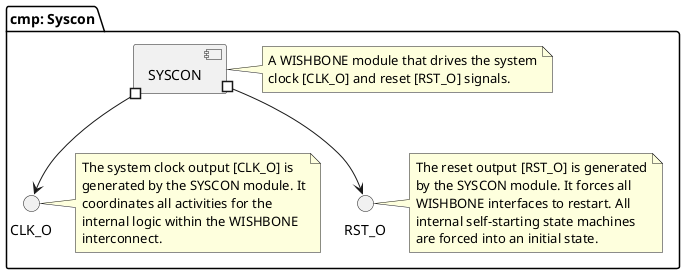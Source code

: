 @startuml syscon
skinparam componentStyle uml2

package "cmp: Syscon" {

    [SYSCON] #--> CLK_O
    [SYSCON] #--> RST_O

    note right of CLK_O
        The system clock output [CLK_O] is
        generated by the SYSCON module. It
        coordinates all activities for the
        internal logic within the WISHBONE
        interconnect.
    end note

    note right of RST_O
        The reset output [RST_O] is generated
        by the SYSCON module. It forces all
        WISHBONE interfaces to restart. All
        internal self-starting state machines
        are forced into an initial state.
    end note


    note right of [SYSCON]
    A WISHBONE module that drives the system
    clock [CLK_O] and reset [RST_O] signals.
    end note
}

@enduml